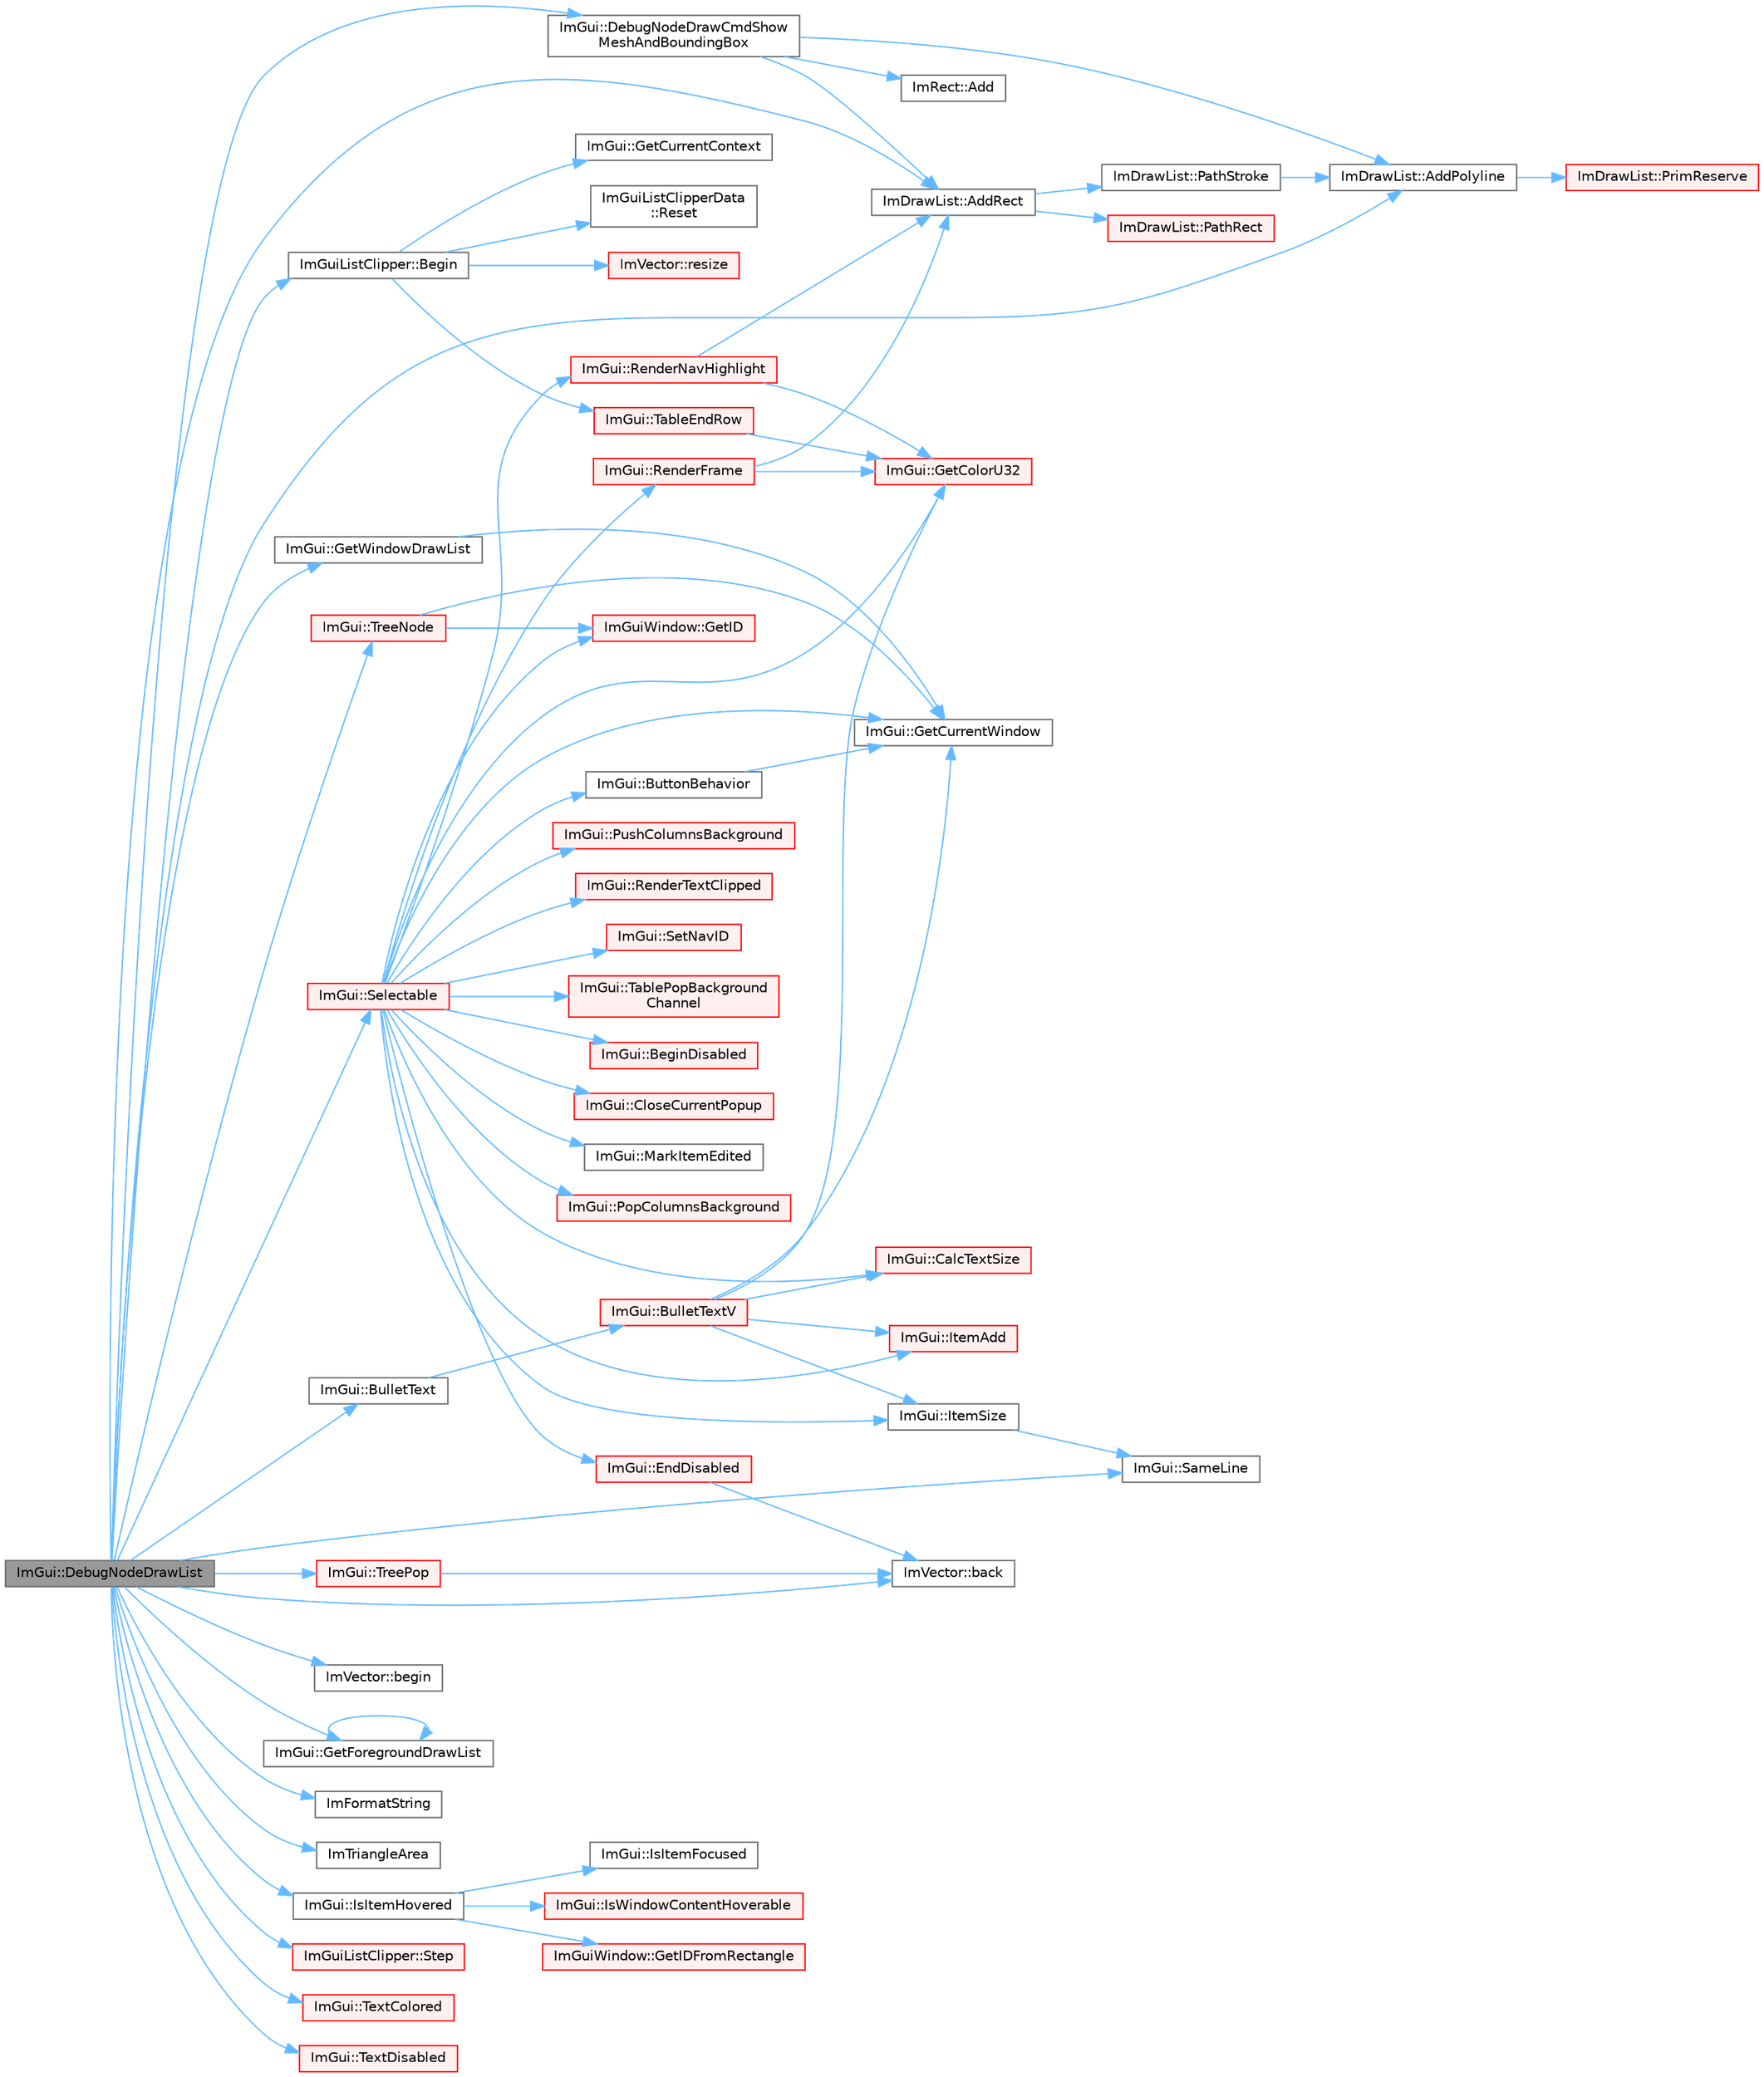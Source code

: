 digraph "ImGui::DebugNodeDrawList"
{
 // LATEX_PDF_SIZE
  bgcolor="transparent";
  edge [fontname=Helvetica,fontsize=10,labelfontname=Helvetica,labelfontsize=10];
  node [fontname=Helvetica,fontsize=10,shape=box,height=0.2,width=0.4];
  rankdir="LR";
  Node1 [id="Node000001",label="ImGui::DebugNodeDrawList",height=0.2,width=0.4,color="gray40", fillcolor="grey60", style="filled", fontcolor="black",tooltip=" "];
  Node1 -> Node2 [id="edge1_Node000001_Node000002",color="steelblue1",style="solid",tooltip=" "];
  Node2 [id="Node000002",label="ImDrawList::AddPolyline",height=0.2,width=0.4,color="grey40", fillcolor="white", style="filled",URL="$struct_im_draw_list.html#abc568847b1113e624456436bfab1b307",tooltip=" "];
  Node2 -> Node3 [id="edge2_Node000002_Node000003",color="steelblue1",style="solid",tooltip=" "];
  Node3 [id="Node000003",label="ImDrawList::PrimReserve",height=0.2,width=0.4,color="red", fillcolor="#FFF0F0", style="filled",URL="$struct_im_draw_list.html#a879aa38dbfb0344e3e023d65c002c7d7",tooltip=" "];
  Node1 -> Node6 [id="edge3_Node000001_Node000006",color="steelblue1",style="solid",tooltip=" "];
  Node6 [id="Node000006",label="ImDrawList::AddRect",height=0.2,width=0.4,color="grey40", fillcolor="white", style="filled",URL="$struct_im_draw_list.html#ad96f10a3e954fe0c5b7c96d4e205af7b",tooltip=" "];
  Node6 -> Node7 [id="edge4_Node000006_Node000007",color="steelblue1",style="solid",tooltip=" "];
  Node7 [id="Node000007",label="ImDrawList::PathRect",height=0.2,width=0.4,color="red", fillcolor="#FFF0F0", style="filled",URL="$struct_im_draw_list.html#a2251eb264ed8b17a253c409787375053",tooltip=" "];
  Node6 -> Node12 [id="edge5_Node000006_Node000012",color="steelblue1",style="solid",tooltip=" "];
  Node12 [id="Node000012",label="ImDrawList::PathStroke",height=0.2,width=0.4,color="grey40", fillcolor="white", style="filled",URL="$struct_im_draw_list.html#a60bf9040ef3d09b39c4ba8f5a2a68ae9",tooltip=" "];
  Node12 -> Node2 [id="edge6_Node000012_Node000002",color="steelblue1",style="solid",tooltip=" "];
  Node1 -> Node13 [id="edge7_Node000001_Node000013",color="steelblue1",style="solid",tooltip=" "];
  Node13 [id="Node000013",label="ImVector::back",height=0.2,width=0.4,color="grey40", fillcolor="white", style="filled",URL="$struct_im_vector.html#a2d80e87e81b1b01143c8d8be93e6fde1",tooltip=" "];
  Node1 -> Node14 [id="edge8_Node000001_Node000014",color="steelblue1",style="solid",tooltip=" "];
  Node14 [id="Node000014",label="ImGuiListClipper::Begin",height=0.2,width=0.4,color="grey40", fillcolor="white", style="filled",URL="$struct_im_gui_list_clipper.html#a746fbd724a41dbe88fef4875a2b1e9c7",tooltip=" "];
  Node14 -> Node15 [id="edge9_Node000014_Node000015",color="steelblue1",style="solid",tooltip=" "];
  Node15 [id="Node000015",label="ImGui::GetCurrentContext",height=0.2,width=0.4,color="grey40", fillcolor="white", style="filled",URL="$namespace_im_gui.html#af557a6de5538099a0f6047eb994bbf42",tooltip=" "];
  Node14 -> Node16 [id="edge10_Node000014_Node000016",color="steelblue1",style="solid",tooltip=" "];
  Node16 [id="Node000016",label="ImGuiListClipperData\l::Reset",height=0.2,width=0.4,color="grey40", fillcolor="white", style="filled",URL="$struct_im_gui_list_clipper_data.html#a2fd1f3adb3fda313acddc1203fec0d1c",tooltip=" "];
  Node14 -> Node17 [id="edge11_Node000014_Node000017",color="steelblue1",style="solid",tooltip=" "];
  Node17 [id="Node000017",label="ImVector::resize",height=0.2,width=0.4,color="red", fillcolor="#FFF0F0", style="filled",URL="$struct_im_vector.html#ac371dd62e56ae486b1a5038cf07eee56",tooltip=" "];
  Node14 -> Node20 [id="edge12_Node000014_Node000020",color="steelblue1",style="solid",tooltip=" "];
  Node20 [id="Node000020",label="ImGui::TableEndRow",height=0.2,width=0.4,color="red", fillcolor="#FFF0F0", style="filled",URL="$namespace_im_gui.html#a6bc4ce6f7ff9f8268473f5e538a1181f",tooltip=" "];
  Node20 -> Node28 [id="edge13_Node000020_Node000028",color="steelblue1",style="solid",tooltip=" "];
  Node28 [id="Node000028",label="ImGui::GetColorU32",height=0.2,width=0.4,color="red", fillcolor="#FFF0F0", style="filled",URL="$namespace_im_gui.html#a0de2d9bd347d9866511eb8d014e62556",tooltip=" "];
  Node1 -> Node42 [id="edge14_Node000001_Node000042",color="steelblue1",style="solid",tooltip=" "];
  Node42 [id="Node000042",label="ImVector::begin",height=0.2,width=0.4,color="grey40", fillcolor="white", style="filled",URL="$struct_im_vector.html#ab48ae48675fa779e29c9ae5892bb99f4",tooltip=" "];
  Node1 -> Node43 [id="edge15_Node000001_Node000043",color="steelblue1",style="solid",tooltip=" "];
  Node43 [id="Node000043",label="ImGui::BulletText",height=0.2,width=0.4,color="grey40", fillcolor="white", style="filled",URL="$namespace_im_gui.html#af8d34d563b17c683943a0fa7bf5807bc",tooltip=" "];
  Node43 -> Node44 [id="edge16_Node000043_Node000044",color="steelblue1",style="solid",tooltip=" "];
  Node44 [id="Node000044",label="ImGui::BulletTextV",height=0.2,width=0.4,color="red", fillcolor="#FFF0F0", style="filled",URL="$namespace_im_gui.html#af8f4b5e96c745e205974857f9a584583",tooltip=" "];
  Node44 -> Node45 [id="edge17_Node000044_Node000045",color="steelblue1",style="solid",tooltip=" "];
  Node45 [id="Node000045",label="ImGui::CalcTextSize",height=0.2,width=0.4,color="red", fillcolor="#FFF0F0", style="filled",URL="$namespace_im_gui.html#a848b9db6cc4a186751c0ecebcaadc33b",tooltip=" "];
  Node44 -> Node28 [id="edge18_Node000044_Node000028",color="steelblue1",style="solid",tooltip=" "];
  Node44 -> Node49 [id="edge19_Node000044_Node000049",color="steelblue1",style="solid",tooltip=" "];
  Node49 [id="Node000049",label="ImGui::GetCurrentWindow",height=0.2,width=0.4,color="grey40", fillcolor="white", style="filled",URL="$namespace_im_gui.html#ac452417b5004ca16a814a72cff153526",tooltip=" "];
  Node44 -> Node52 [id="edge20_Node000044_Node000052",color="steelblue1",style="solid",tooltip=" "];
  Node52 [id="Node000052",label="ImGui::ItemAdd",height=0.2,width=0.4,color="red", fillcolor="#FFF0F0", style="filled",URL="$namespace_im_gui.html#a5de8ecd4c80efdca1af7329a2a48121c",tooltip=" "];
  Node44 -> Node60 [id="edge21_Node000044_Node000060",color="steelblue1",style="solid",tooltip=" "];
  Node60 [id="Node000060",label="ImGui::ItemSize",height=0.2,width=0.4,color="grey40", fillcolor="white", style="filled",URL="$namespace_im_gui.html#aeeb1ec6ae6548173dbf813e7df538c48",tooltip=" "];
  Node60 -> Node61 [id="edge22_Node000060_Node000061",color="steelblue1",style="solid",tooltip=" "];
  Node61 [id="Node000061",label="ImGui::SameLine",height=0.2,width=0.4,color="grey40", fillcolor="white", style="filled",URL="$namespace_im_gui.html#a2991c91e94f3b77a0c3411f4f3aa348e",tooltip=" "];
  Node1 -> Node68 [id="edge23_Node000001_Node000068",color="steelblue1",style="solid",tooltip=" "];
  Node68 [id="Node000068",label="ImGui::DebugNodeDrawCmdShow\lMeshAndBoundingBox",height=0.2,width=0.4,color="grey40", fillcolor="white", style="filled",URL="$namespace_im_gui.html#a24c6abd61c6da9610cbfbb46c0db828b",tooltip=" "];
  Node68 -> Node69 [id="edge24_Node000068_Node000069",color="steelblue1",style="solid",tooltip=" "];
  Node69 [id="Node000069",label="ImRect::Add",height=0.2,width=0.4,color="grey40", fillcolor="white", style="filled",URL="$struct_im_rect.html#a68996cb6b16a023f0a051981cd5be89e",tooltip=" "];
  Node68 -> Node2 [id="edge25_Node000068_Node000002",color="steelblue1",style="solid",tooltip=" "];
  Node68 -> Node6 [id="edge26_Node000068_Node000006",color="steelblue1",style="solid",tooltip=" "];
  Node1 -> Node55 [id="edge27_Node000001_Node000055",color="steelblue1",style="solid",tooltip=" "];
  Node55 [id="Node000055",label="ImGui::GetForegroundDrawList",height=0.2,width=0.4,color="grey40", fillcolor="white", style="filled",URL="$namespace_im_gui.html#a718d48e3636f9df63e4820d0fef34e78",tooltip=" "];
  Node55 -> Node55 [id="edge28_Node000055_Node000055",color="steelblue1",style="solid",tooltip=" "];
  Node1 -> Node70 [id="edge29_Node000001_Node000070",color="steelblue1",style="solid",tooltip=" "];
  Node70 [id="Node000070",label="ImGui::GetWindowDrawList",height=0.2,width=0.4,color="grey40", fillcolor="white", style="filled",URL="$namespace_im_gui.html#aa100c22a9feafe843fa12c66590cbda0",tooltip=" "];
  Node70 -> Node49 [id="edge30_Node000070_Node000049",color="steelblue1",style="solid",tooltip=" "];
  Node1 -> Node71 [id="edge31_Node000001_Node000071",color="steelblue1",style="solid",tooltip=" "];
  Node71 [id="Node000071",label="ImFormatString",height=0.2,width=0.4,color="grey40", fillcolor="white", style="filled",URL="$imgui_8cpp.html#a75ccaf7d676b1f567ba888ae42ac3809",tooltip=" "];
  Node1 -> Node72 [id="edge32_Node000001_Node000072",color="steelblue1",style="solid",tooltip=" "];
  Node72 [id="Node000072",label="ImTriangleArea",height=0.2,width=0.4,color="grey40", fillcolor="white", style="filled",URL="$imgui__internal_8h.html#ae4a958d172c455e95e879485c7758316",tooltip=" "];
  Node1 -> Node73 [id="edge33_Node000001_Node000073",color="steelblue1",style="solid",tooltip=" "];
  Node73 [id="Node000073",label="ImGui::IsItemHovered",height=0.2,width=0.4,color="grey40", fillcolor="white", style="filled",URL="$namespace_im_gui.html#ac9a400eff3a9561d95e80486c52a660b",tooltip=" "];
  Node73 -> Node74 [id="edge34_Node000073_Node000074",color="steelblue1",style="solid",tooltip=" "];
  Node74 [id="Node000074",label="ImGuiWindow::GetIDFromRectangle",height=0.2,width=0.4,color="red", fillcolor="#FFF0F0", style="filled",URL="$struct_im_gui_window.html#a44931b6e73248930490d2c89377a8233",tooltip=" "];
  Node73 -> Node77 [id="edge35_Node000073_Node000077",color="steelblue1",style="solid",tooltip=" "];
  Node77 [id="Node000077",label="ImGui::IsItemFocused",height=0.2,width=0.4,color="grey40", fillcolor="white", style="filled",URL="$namespace_im_gui.html#add3290865a67327258c3a32b695adb28",tooltip=" "];
  Node73 -> Node78 [id="edge36_Node000073_Node000078",color="steelblue1",style="solid",tooltip=" "];
  Node78 [id="Node000078",label="ImGui::IsWindowContentHoverable",height=0.2,width=0.4,color="red", fillcolor="#FFF0F0", style="filled",URL="$namespace_im_gui.html#ab3095c274afa3c3d73e1d5cae190f469",tooltip=" "];
  Node1 -> Node61 [id="edge37_Node000001_Node000061",color="steelblue1",style="solid",tooltip=" "];
  Node1 -> Node80 [id="edge38_Node000001_Node000080",color="steelblue1",style="solid",tooltip=" "];
  Node80 [id="Node000080",label="ImGui::Selectable",height=0.2,width=0.4,color="red", fillcolor="#FFF0F0", style="filled",URL="$namespace_im_gui.html#af98575238bda183a523df19fb447af60",tooltip=" "];
  Node80 -> Node81 [id="edge39_Node000080_Node000081",color="steelblue1",style="solid",tooltip=" "];
  Node81 [id="Node000081",label="ImGui::BeginDisabled",height=0.2,width=0.4,color="red", fillcolor="#FFF0F0", style="filled",URL="$namespace_im_gui.html#ae90e9a26f01d0d45f6bf7ca720d170d1",tooltip=" "];
  Node80 -> Node83 [id="edge40_Node000080_Node000083",color="steelblue1",style="solid",tooltip=" "];
  Node83 [id="Node000083",label="ImGui::ButtonBehavior",height=0.2,width=0.4,color="grey40", fillcolor="white", style="filled",URL="$namespace_im_gui.html#a65a4f18b1bc8ce0f351687922089f374",tooltip=" "];
  Node83 -> Node49 [id="edge41_Node000083_Node000049",color="steelblue1",style="solid",tooltip=" "];
  Node80 -> Node45 [id="edge42_Node000080_Node000045",color="steelblue1",style="solid",tooltip=" "];
  Node80 -> Node84 [id="edge43_Node000080_Node000084",color="steelblue1",style="solid",tooltip=" "];
  Node84 [id="Node000084",label="ImGui::CloseCurrentPopup",height=0.2,width=0.4,color="red", fillcolor="#FFF0F0", style="filled",URL="$namespace_im_gui.html#aeaec6479834db7918260fc082107f90b",tooltip=" "];
  Node80 -> Node101 [id="edge44_Node000080_Node000101",color="steelblue1",style="solid",tooltip=" "];
  Node101 [id="Node000101",label="ImGui::EndDisabled",height=0.2,width=0.4,color="red", fillcolor="#FFF0F0", style="filled",URL="$namespace_im_gui.html#a9e6088c6c690ddff1302b6e42b380733",tooltip=" "];
  Node101 -> Node13 [id="edge45_Node000101_Node000013",color="steelblue1",style="solid",tooltip=" "];
  Node80 -> Node28 [id="edge46_Node000080_Node000028",color="steelblue1",style="solid",tooltip=" "];
  Node80 -> Node49 [id="edge47_Node000080_Node000049",color="steelblue1",style="solid",tooltip=" "];
  Node80 -> Node103 [id="edge48_Node000080_Node000103",color="steelblue1",style="solid",tooltip=" "];
  Node103 [id="Node000103",label="ImGuiWindow::GetID",height=0.2,width=0.4,color="red", fillcolor="#FFF0F0", style="filled",URL="$struct_im_gui_window.html#a66400a63bc0b54d7d29e08d1b1b1a42b",tooltip=" "];
  Node80 -> Node52 [id="edge49_Node000080_Node000052",color="steelblue1",style="solid",tooltip=" "];
  Node80 -> Node60 [id="edge50_Node000080_Node000060",color="steelblue1",style="solid",tooltip=" "];
  Node80 -> Node106 [id="edge51_Node000080_Node000106",color="steelblue1",style="solid",tooltip=" "];
  Node106 [id="Node000106",label="ImGui::MarkItemEdited",height=0.2,width=0.4,color="grey40", fillcolor="white", style="filled",URL="$namespace_im_gui.html#a83036681a36fbee2d35b5b57a1ef72e6",tooltip=" "];
  Node80 -> Node107 [id="edge52_Node000080_Node000107",color="steelblue1",style="solid",tooltip=" "];
  Node107 [id="Node000107",label="ImGui::PopColumnsBackground",height=0.2,width=0.4,color="red", fillcolor="#FFF0F0", style="filled",URL="$namespace_im_gui.html#a27c737fa1fc79164fc7d840e858b1845",tooltip=" "];
  Node80 -> Node109 [id="edge53_Node000080_Node000109",color="steelblue1",style="solid",tooltip=" "];
  Node109 [id="Node000109",label="ImGui::PushColumnsBackground",height=0.2,width=0.4,color="red", fillcolor="#FFF0F0", style="filled",URL="$namespace_im_gui.html#a39f557bf00d94069a41b0d40bd72c522",tooltip=" "];
  Node80 -> Node110 [id="edge54_Node000080_Node000110",color="steelblue1",style="solid",tooltip=" "];
  Node110 [id="Node000110",label="ImGui::RenderFrame",height=0.2,width=0.4,color="red", fillcolor="#FFF0F0", style="filled",URL="$namespace_im_gui.html#a621ba649568ede3939d4f10d83b86d04",tooltip=" "];
  Node110 -> Node6 [id="edge55_Node000110_Node000006",color="steelblue1",style="solid",tooltip=" "];
  Node110 -> Node28 [id="edge56_Node000110_Node000028",color="steelblue1",style="solid",tooltip=" "];
  Node80 -> Node111 [id="edge57_Node000080_Node000111",color="steelblue1",style="solid",tooltip=" "];
  Node111 [id="Node000111",label="ImGui::RenderNavHighlight",height=0.2,width=0.4,color="red", fillcolor="#FFF0F0", style="filled",URL="$namespace_im_gui.html#add2e040b97eeb0857dc7d02876b07b72",tooltip=" "];
  Node111 -> Node6 [id="edge58_Node000111_Node000006",color="steelblue1",style="solid",tooltip=" "];
  Node111 -> Node28 [id="edge59_Node000111_Node000028",color="steelblue1",style="solid",tooltip=" "];
  Node80 -> Node116 [id="edge60_Node000080_Node000116",color="steelblue1",style="solid",tooltip=" "];
  Node116 [id="Node000116",label="ImGui::RenderTextClipped",height=0.2,width=0.4,color="red", fillcolor="#FFF0F0", style="filled",URL="$namespace_im_gui.html#ab362eafae794c7364a6b96ea06f38eb9",tooltip=" "];
  Node80 -> Node118 [id="edge61_Node000080_Node000118",color="steelblue1",style="solid",tooltip=" "];
  Node118 [id="Node000118",label="ImGui::SetNavID",height=0.2,width=0.4,color="red", fillcolor="#FFF0F0", style="filled",URL="$namespace_im_gui.html#a101d94ec7f8e0a219bbaee58558316eb",tooltip=" "];
  Node80 -> Node120 [id="edge62_Node000080_Node000120",color="steelblue1",style="solid",tooltip=" "];
  Node120 [id="Node000120",label="ImGui::TablePopBackground\lChannel",height=0.2,width=0.4,color="red", fillcolor="#FFF0F0", style="filled",URL="$namespace_im_gui.html#a4fe11c430ad1b6597d4ffbde7cdf257e",tooltip=" "];
  Node1 -> Node122 [id="edge63_Node000001_Node000122",color="steelblue1",style="solid",tooltip=" "];
  Node122 [id="Node000122",label="ImGuiListClipper::Step",height=0.2,width=0.4,color="red", fillcolor="#FFF0F0", style="filled",URL="$struct_im_gui_list_clipper.html#ac3e115812c3c4e5a39578a7aa955379a",tooltip=" "];
  Node1 -> Node124 [id="edge64_Node000001_Node000124",color="steelblue1",style="solid",tooltip=" "];
  Node124 [id="Node000124",label="ImGui::TextColored",height=0.2,width=0.4,color="red", fillcolor="#FFF0F0", style="filled",URL="$namespace_im_gui.html#a36ab8fcad68b26863d6e910755de04c2",tooltip=" "];
  Node1 -> Node135 [id="edge65_Node000001_Node000135",color="steelblue1",style="solid",tooltip=" "];
  Node135 [id="Node000135",label="ImGui::TextDisabled",height=0.2,width=0.4,color="red", fillcolor="#FFF0F0", style="filled",URL="$namespace_im_gui.html#aa96bf14c5fa288e106820aeb4ba7fcb6",tooltip=" "];
  Node1 -> Node137 [id="edge66_Node000001_Node000137",color="steelblue1",style="solid",tooltip=" "];
  Node137 [id="Node000137",label="ImGui::TreeNode",height=0.2,width=0.4,color="red", fillcolor="#FFF0F0", style="filled",URL="$namespace_im_gui.html#a4dff507ce8bbe0da9556bb50b1e60d7f",tooltip=" "];
  Node137 -> Node49 [id="edge67_Node000137_Node000049",color="steelblue1",style="solid",tooltip=" "];
  Node137 -> Node103 [id="edge68_Node000137_Node000103",color="steelblue1",style="solid",tooltip=" "];
  Node1 -> Node151 [id="edge69_Node000001_Node000151",color="steelblue1",style="solid",tooltip=" "];
  Node151 [id="Node000151",label="ImGui::TreePop",height=0.2,width=0.4,color="red", fillcolor="#FFF0F0", style="filled",URL="$namespace_im_gui.html#a41ecf265e5f678c78fc9c30b3cf2077f",tooltip=" "];
  Node151 -> Node13 [id="edge70_Node000151_Node000013",color="steelblue1",style="solid",tooltip=" "];
}
